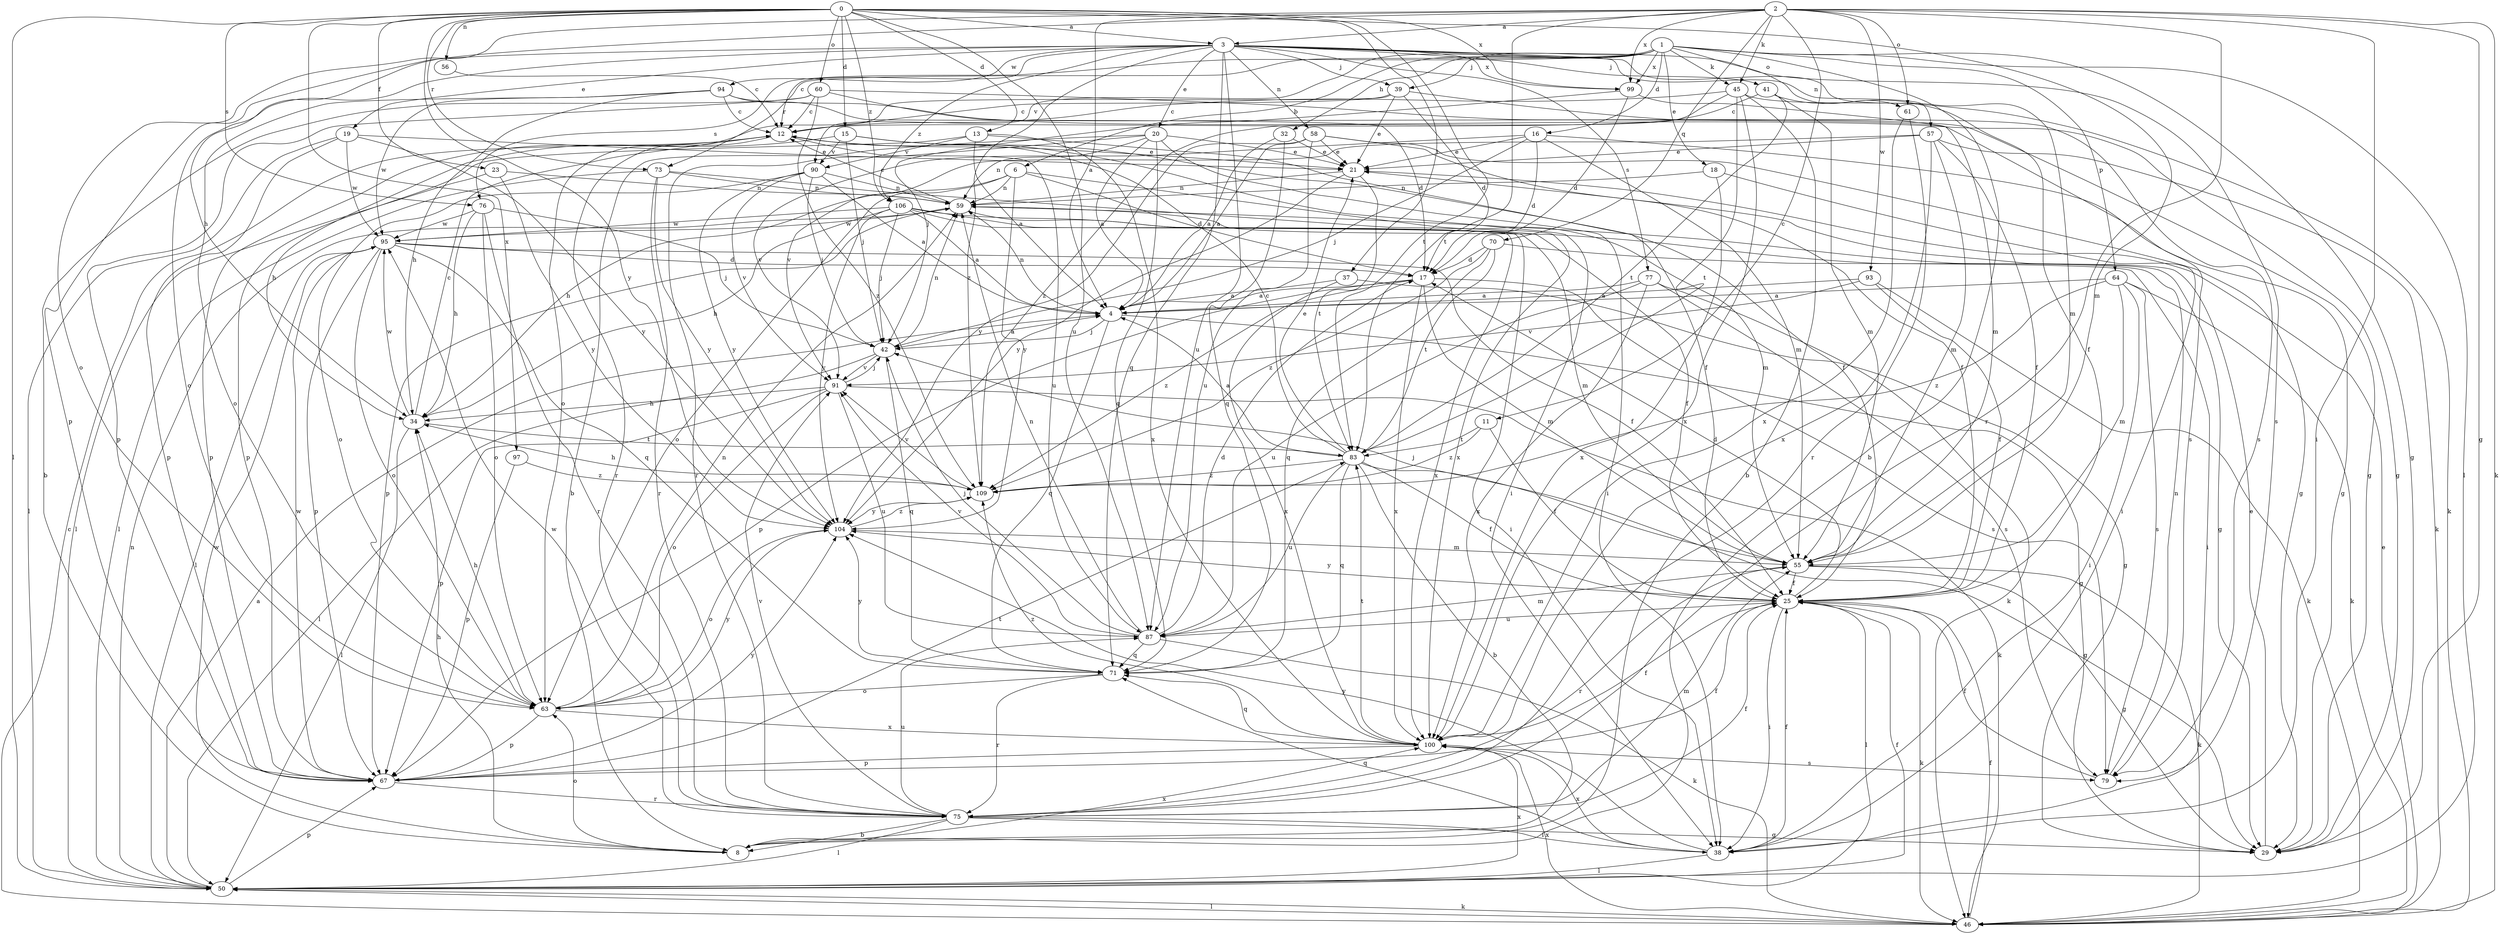 strict digraph  {
0;
1;
2;
3;
4;
6;
8;
11;
12;
13;
15;
16;
17;
18;
19;
20;
21;
23;
25;
29;
32;
34;
37;
38;
39;
41;
42;
45;
46;
50;
55;
56;
57;
58;
59;
60;
61;
63;
64;
67;
70;
71;
73;
75;
76;
77;
79;
83;
87;
90;
91;
93;
94;
95;
97;
99;
100;
104;
106;
109;
0 -> 3  [label=a];
0 -> 13  [label=d];
0 -> 15  [label=d];
0 -> 23  [label=f];
0 -> 37  [label=i];
0 -> 50  [label=l];
0 -> 55  [label=m];
0 -> 56  [label=n];
0 -> 60  [label=o];
0 -> 73  [label=r];
0 -> 76  [label=s];
0 -> 83  [label=t];
0 -> 87  [label=u];
0 -> 97  [label=x];
0 -> 99  [label=x];
0 -> 104  [label=y];
0 -> 106  [label=z];
1 -> 6  [label=b];
1 -> 8  [label=b];
1 -> 16  [label=d];
1 -> 18  [label=e];
1 -> 29  [label=g];
1 -> 32  [label=h];
1 -> 39  [label=j];
1 -> 45  [label=k];
1 -> 50  [label=l];
1 -> 61  [label=o];
1 -> 64  [label=p];
1 -> 73  [label=r];
1 -> 76  [label=s];
1 -> 90  [label=v];
1 -> 99  [label=x];
2 -> 3  [label=a];
2 -> 4  [label=a];
2 -> 11  [label=c];
2 -> 29  [label=g];
2 -> 34  [label=h];
2 -> 38  [label=i];
2 -> 45  [label=k];
2 -> 46  [label=k];
2 -> 61  [label=o];
2 -> 63  [label=o];
2 -> 70  [label=q];
2 -> 75  [label=r];
2 -> 83  [label=t];
2 -> 93  [label=w];
2 -> 99  [label=x];
3 -> 12  [label=c];
3 -> 19  [label=e];
3 -> 20  [label=e];
3 -> 39  [label=j];
3 -> 41  [label=j];
3 -> 55  [label=m];
3 -> 57  [label=n];
3 -> 58  [label=n];
3 -> 63  [label=o];
3 -> 67  [label=p];
3 -> 71  [label=q];
3 -> 77  [label=s];
3 -> 79  [label=s];
3 -> 87  [label=u];
3 -> 94  [label=w];
3 -> 99  [label=x];
3 -> 106  [label=z];
3 -> 109  [label=z];
4 -> 29  [label=g];
4 -> 42  [label=j];
4 -> 59  [label=n];
4 -> 71  [label=q];
6 -> 17  [label=d];
6 -> 34  [label=h];
6 -> 55  [label=m];
6 -> 59  [label=n];
6 -> 63  [label=o];
6 -> 104  [label=y];
8 -> 34  [label=h];
8 -> 63  [label=o];
8 -> 95  [label=w];
8 -> 100  [label=x];
11 -> 25  [label=f];
11 -> 83  [label=t];
11 -> 109  [label=z];
12 -> 21  [label=e];
12 -> 67  [label=p];
12 -> 75  [label=r];
12 -> 87  [label=u];
13 -> 4  [label=a];
13 -> 25  [label=f];
13 -> 67  [label=p];
13 -> 90  [label=v];
13 -> 100  [label=x];
15 -> 25  [label=f];
15 -> 34  [label=h];
15 -> 38  [label=i];
15 -> 42  [label=j];
15 -> 90  [label=v];
16 -> 17  [label=d];
16 -> 21  [label=e];
16 -> 29  [label=g];
16 -> 42  [label=j];
16 -> 55  [label=m];
16 -> 91  [label=v];
17 -> 4  [label=a];
17 -> 55  [label=m];
17 -> 67  [label=p];
17 -> 79  [label=s];
17 -> 100  [label=x];
17 -> 109  [label=z];
18 -> 38  [label=i];
18 -> 59  [label=n];
18 -> 100  [label=x];
19 -> 21  [label=e];
19 -> 50  [label=l];
19 -> 67  [label=p];
19 -> 95  [label=w];
19 -> 104  [label=y];
20 -> 4  [label=a];
20 -> 8  [label=b];
20 -> 21  [label=e];
20 -> 38  [label=i];
20 -> 59  [label=n];
20 -> 71  [label=q];
20 -> 75  [label=r];
21 -> 59  [label=n];
21 -> 83  [label=t];
21 -> 104  [label=y];
23 -> 50  [label=l];
23 -> 59  [label=n];
23 -> 104  [label=y];
25 -> 17  [label=d];
25 -> 38  [label=i];
25 -> 46  [label=k];
25 -> 50  [label=l];
25 -> 87  [label=u];
25 -> 104  [label=y];
29 -> 21  [label=e];
32 -> 4  [label=a];
32 -> 21  [label=e];
32 -> 71  [label=q];
34 -> 12  [label=c];
34 -> 50  [label=l];
34 -> 83  [label=t];
34 -> 95  [label=w];
37 -> 4  [label=a];
37 -> 29  [label=g];
37 -> 100  [label=x];
38 -> 25  [label=f];
38 -> 50  [label=l];
38 -> 71  [label=q];
38 -> 100  [label=x];
38 -> 104  [label=y];
39 -> 12  [label=c];
39 -> 17  [label=d];
39 -> 21  [label=e];
39 -> 63  [label=o];
39 -> 79  [label=s];
41 -> 12  [label=c];
41 -> 25  [label=f];
41 -> 55  [label=m];
41 -> 83  [label=t];
42 -> 4  [label=a];
42 -> 50  [label=l];
42 -> 59  [label=n];
42 -> 71  [label=q];
42 -> 91  [label=v];
45 -> 8  [label=b];
45 -> 12  [label=c];
45 -> 46  [label=k];
45 -> 83  [label=t];
45 -> 100  [label=x];
45 -> 109  [label=z];
46 -> 12  [label=c];
46 -> 21  [label=e];
46 -> 25  [label=f];
46 -> 50  [label=l];
46 -> 100  [label=x];
50 -> 4  [label=a];
50 -> 25  [label=f];
50 -> 46  [label=k];
50 -> 59  [label=n];
50 -> 67  [label=p];
50 -> 100  [label=x];
55 -> 25  [label=f];
55 -> 29  [label=g];
55 -> 42  [label=j];
55 -> 46  [label=k];
55 -> 75  [label=r];
56 -> 12  [label=c];
57 -> 21  [label=e];
57 -> 25  [label=f];
57 -> 46  [label=k];
57 -> 55  [label=m];
57 -> 91  [label=v];
57 -> 100  [label=x];
58 -> 4  [label=a];
58 -> 21  [label=e];
58 -> 25  [label=f];
58 -> 29  [label=g];
58 -> 87  [label=u];
58 -> 104  [label=y];
59 -> 12  [label=c];
59 -> 29  [label=g];
59 -> 38  [label=i];
59 -> 67  [label=p];
59 -> 95  [label=w];
60 -> 8  [label=b];
60 -> 12  [label=c];
60 -> 29  [label=g];
60 -> 67  [label=p];
60 -> 79  [label=s];
60 -> 109  [label=z];
61 -> 75  [label=r];
61 -> 100  [label=x];
63 -> 34  [label=h];
63 -> 59  [label=n];
63 -> 67  [label=p];
63 -> 100  [label=x];
63 -> 104  [label=y];
64 -> 4  [label=a];
64 -> 38  [label=i];
64 -> 46  [label=k];
64 -> 55  [label=m];
64 -> 79  [label=s];
64 -> 109  [label=z];
67 -> 25  [label=f];
67 -> 75  [label=r];
67 -> 83  [label=t];
67 -> 95  [label=w];
67 -> 104  [label=y];
70 -> 17  [label=d];
70 -> 38  [label=i];
70 -> 71  [label=q];
70 -> 83  [label=t];
70 -> 109  [label=z];
71 -> 63  [label=o];
71 -> 75  [label=r];
71 -> 104  [label=y];
73 -> 50  [label=l];
73 -> 59  [label=n];
73 -> 75  [label=r];
73 -> 100  [label=x];
73 -> 104  [label=y];
75 -> 8  [label=b];
75 -> 25  [label=f];
75 -> 29  [label=g];
75 -> 38  [label=i];
75 -> 50  [label=l];
75 -> 55  [label=m];
75 -> 87  [label=u];
75 -> 91  [label=v];
75 -> 95  [label=w];
76 -> 34  [label=h];
76 -> 42  [label=j];
76 -> 63  [label=o];
76 -> 75  [label=r];
76 -> 95  [label=w];
77 -> 4  [label=a];
77 -> 46  [label=k];
77 -> 79  [label=s];
77 -> 87  [label=u];
77 -> 100  [label=x];
79 -> 25  [label=f];
79 -> 59  [label=n];
83 -> 4  [label=a];
83 -> 8  [label=b];
83 -> 12  [label=c];
83 -> 21  [label=e];
83 -> 25  [label=f];
83 -> 29  [label=g];
83 -> 71  [label=q];
83 -> 87  [label=u];
83 -> 109  [label=z];
87 -> 17  [label=d];
87 -> 42  [label=j];
87 -> 46  [label=k];
87 -> 55  [label=m];
87 -> 59  [label=n];
87 -> 71  [label=q];
87 -> 91  [label=v];
90 -> 4  [label=a];
90 -> 42  [label=j];
90 -> 59  [label=n];
90 -> 63  [label=o];
90 -> 91  [label=v];
90 -> 104  [label=y];
91 -> 34  [label=h];
91 -> 42  [label=j];
91 -> 46  [label=k];
91 -> 63  [label=o];
91 -> 67  [label=p];
91 -> 87  [label=u];
93 -> 4  [label=a];
93 -> 25  [label=f];
93 -> 46  [label=k];
93 -> 91  [label=v];
94 -> 12  [label=c];
94 -> 17  [label=d];
94 -> 29  [label=g];
94 -> 34  [label=h];
94 -> 63  [label=o];
94 -> 95  [label=w];
95 -> 17  [label=d];
95 -> 25  [label=f];
95 -> 50  [label=l];
95 -> 63  [label=o];
95 -> 67  [label=p];
95 -> 71  [label=q];
97 -> 67  [label=p];
97 -> 109  [label=z];
99 -> 17  [label=d];
99 -> 42  [label=j];
99 -> 55  [label=m];
100 -> 25  [label=f];
100 -> 67  [label=p];
100 -> 71  [label=q];
100 -> 79  [label=s];
100 -> 83  [label=t];
100 -> 109  [label=z];
104 -> 55  [label=m];
104 -> 63  [label=o];
104 -> 109  [label=z];
106 -> 4  [label=a];
106 -> 25  [label=f];
106 -> 34  [label=h];
106 -> 42  [label=j];
106 -> 55  [label=m];
106 -> 95  [label=w];
106 -> 100  [label=x];
106 -> 104  [label=y];
109 -> 34  [label=h];
109 -> 91  [label=v];
109 -> 104  [label=y];
}
